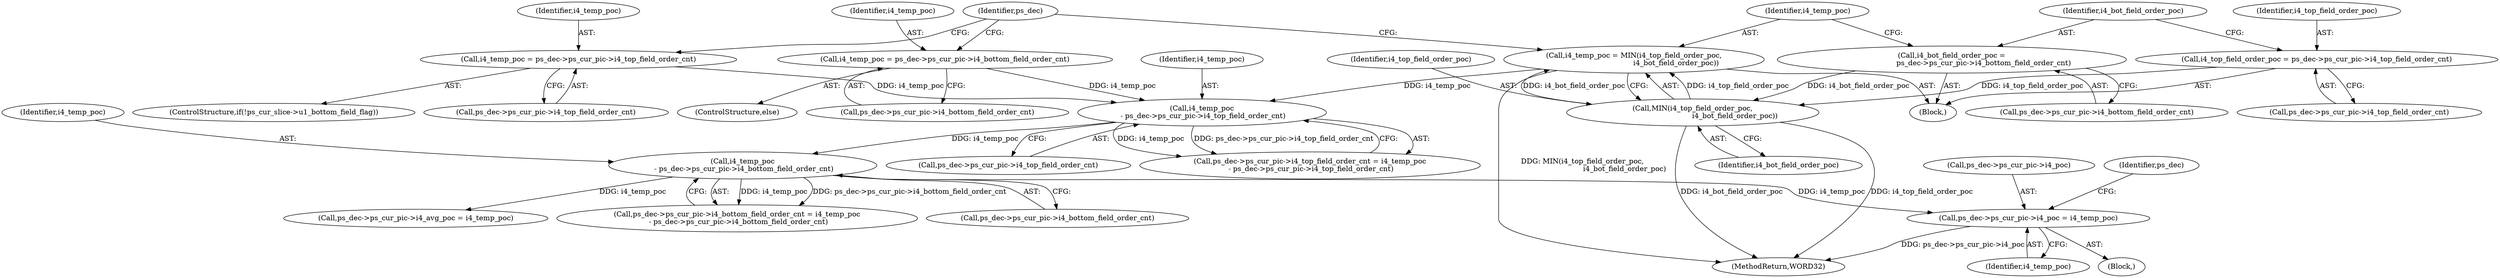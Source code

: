 digraph "0_Android_a78887bcffbc2995cf9ed72e0697acf560875e9e_2@pointer" {
"1001329" [label="(Call,ps_dec->ps_cur_pic->i4_poc = i4_temp_poc)"];
"1001322" [label="(Call,i4_temp_poc\n - ps_dec->ps_cur_pic->i4_bottom_field_order_cnt)"];
"1001309" [label="(Call,i4_temp_poc\n - ps_dec->ps_cur_pic->i4_top_field_order_cnt)"];
"1001277" [label="(Call,i4_temp_poc = MIN(i4_top_field_order_poc,\n                                     i4_bot_field_order_poc))"];
"1001279" [label="(Call,MIN(i4_top_field_order_poc,\n                                     i4_bot_field_order_poc))"];
"1001263" [label="(Call,i4_top_field_order_poc = ps_dec->ps_cur_pic->i4_top_field_order_cnt)"];
"1001270" [label="(Call,i4_bot_field_order_poc =\n                            ps_dec->ps_cur_pic->i4_bottom_field_order_cnt)"];
"1001288" [label="(Call,i4_temp_poc = ps_dec->ps_cur_pic->i4_top_field_order_cnt)"];
"1001296" [label="(Call,i4_temp_poc = ps_dec->ps_cur_pic->i4_bottom_field_order_cnt)"];
"1001288" [label="(Call,i4_temp_poc = ps_dec->ps_cur_pic->i4_top_field_order_cnt)"];
"1001264" [label="(Identifier,i4_top_field_order_poc)"];
"1001336" [label="(Call,ps_dec->ps_cur_pic->i4_avg_poc = i4_temp_poc)"];
"1001278" [label="(Identifier,i4_temp_poc)"];
"1001298" [label="(Call,ps_dec->ps_cur_pic->i4_bottom_field_order_cnt)"];
"1001306" [label="(Identifier,ps_dec)"];
"1001309" [label="(Call,i4_temp_poc\n - ps_dec->ps_cur_pic->i4_top_field_order_cnt)"];
"1001324" [label="(Call,ps_dec->ps_cur_pic->i4_bottom_field_order_cnt)"];
"1001290" [label="(Call,ps_dec->ps_cur_pic->i4_top_field_order_cnt)"];
"1001296" [label="(Call,i4_temp_poc = ps_dec->ps_cur_pic->i4_bottom_field_order_cnt)"];
"1001263" [label="(Call,i4_top_field_order_poc = ps_dec->ps_cur_pic->i4_top_field_order_cnt)"];
"1001279" [label="(Call,MIN(i4_top_field_order_poc,\n                                     i4_bot_field_order_poc))"];
"1001330" [label="(Call,ps_dec->ps_cur_pic->i4_poc)"];
"1001265" [label="(Call,ps_dec->ps_cur_pic->i4_top_field_order_cnt)"];
"1001271" [label="(Identifier,i4_bot_field_order_poc)"];
"1001270" [label="(Call,i4_bot_field_order_poc =\n                            ps_dec->ps_cur_pic->i4_bottom_field_order_cnt)"];
"1001335" [label="(Identifier,i4_temp_poc)"];
"1001297" [label="(Identifier,i4_temp_poc)"];
"1001323" [label="(Identifier,i4_temp_poc)"];
"1001322" [label="(Call,i4_temp_poc\n - ps_dec->ps_cur_pic->i4_bottom_field_order_cnt)"];
"1001310" [label="(Identifier,i4_temp_poc)"];
"1001303" [label="(Call,ps_dec->ps_cur_pic->i4_top_field_order_cnt = i4_temp_poc\n - ps_dec->ps_cur_pic->i4_top_field_order_cnt)"];
"1001283" [label="(ControlStructure,if(!ps_cur_slice->u1_bottom_field_flag))"];
"1002571" [label="(MethodReturn,WORD32)"];
"1001339" [label="(Identifier,ps_dec)"];
"1001316" [label="(Call,ps_dec->ps_cur_pic->i4_bottom_field_order_cnt = i4_temp_poc\n - ps_dec->ps_cur_pic->i4_bottom_field_order_cnt)"];
"1001280" [label="(Identifier,i4_top_field_order_poc)"];
"1001289" [label="(Identifier,i4_temp_poc)"];
"1001277" [label="(Call,i4_temp_poc = MIN(i4_top_field_order_poc,\n                                     i4_bot_field_order_poc))"];
"1001262" [label="(Block,)"];
"1001281" [label="(Identifier,i4_bot_field_order_poc)"];
"1001311" [label="(Call,ps_dec->ps_cur_pic->i4_top_field_order_cnt)"];
"1001253" [label="(Block,)"];
"1001295" [label="(ControlStructure,else)"];
"1001272" [label="(Call,ps_dec->ps_cur_pic->i4_bottom_field_order_cnt)"];
"1001329" [label="(Call,ps_dec->ps_cur_pic->i4_poc = i4_temp_poc)"];
"1001329" -> "1001253"  [label="AST: "];
"1001329" -> "1001335"  [label="CFG: "];
"1001330" -> "1001329"  [label="AST: "];
"1001335" -> "1001329"  [label="AST: "];
"1001339" -> "1001329"  [label="CFG: "];
"1001329" -> "1002571"  [label="DDG: ps_dec->ps_cur_pic->i4_poc"];
"1001322" -> "1001329"  [label="DDG: i4_temp_poc"];
"1001322" -> "1001316"  [label="AST: "];
"1001322" -> "1001324"  [label="CFG: "];
"1001323" -> "1001322"  [label="AST: "];
"1001324" -> "1001322"  [label="AST: "];
"1001316" -> "1001322"  [label="CFG: "];
"1001322" -> "1001316"  [label="DDG: i4_temp_poc"];
"1001322" -> "1001316"  [label="DDG: ps_dec->ps_cur_pic->i4_bottom_field_order_cnt"];
"1001309" -> "1001322"  [label="DDG: i4_temp_poc"];
"1001322" -> "1001336"  [label="DDG: i4_temp_poc"];
"1001309" -> "1001303"  [label="AST: "];
"1001309" -> "1001311"  [label="CFG: "];
"1001310" -> "1001309"  [label="AST: "];
"1001311" -> "1001309"  [label="AST: "];
"1001303" -> "1001309"  [label="CFG: "];
"1001309" -> "1001303"  [label="DDG: i4_temp_poc"];
"1001309" -> "1001303"  [label="DDG: ps_dec->ps_cur_pic->i4_top_field_order_cnt"];
"1001277" -> "1001309"  [label="DDG: i4_temp_poc"];
"1001288" -> "1001309"  [label="DDG: i4_temp_poc"];
"1001296" -> "1001309"  [label="DDG: i4_temp_poc"];
"1001277" -> "1001262"  [label="AST: "];
"1001277" -> "1001279"  [label="CFG: "];
"1001278" -> "1001277"  [label="AST: "];
"1001279" -> "1001277"  [label="AST: "];
"1001306" -> "1001277"  [label="CFG: "];
"1001277" -> "1002571"  [label="DDG: MIN(i4_top_field_order_poc,\n                                     i4_bot_field_order_poc)"];
"1001279" -> "1001277"  [label="DDG: i4_top_field_order_poc"];
"1001279" -> "1001277"  [label="DDG: i4_bot_field_order_poc"];
"1001279" -> "1001281"  [label="CFG: "];
"1001280" -> "1001279"  [label="AST: "];
"1001281" -> "1001279"  [label="AST: "];
"1001279" -> "1002571"  [label="DDG: i4_top_field_order_poc"];
"1001279" -> "1002571"  [label="DDG: i4_bot_field_order_poc"];
"1001263" -> "1001279"  [label="DDG: i4_top_field_order_poc"];
"1001270" -> "1001279"  [label="DDG: i4_bot_field_order_poc"];
"1001263" -> "1001262"  [label="AST: "];
"1001263" -> "1001265"  [label="CFG: "];
"1001264" -> "1001263"  [label="AST: "];
"1001265" -> "1001263"  [label="AST: "];
"1001271" -> "1001263"  [label="CFG: "];
"1001270" -> "1001262"  [label="AST: "];
"1001270" -> "1001272"  [label="CFG: "];
"1001271" -> "1001270"  [label="AST: "];
"1001272" -> "1001270"  [label="AST: "];
"1001278" -> "1001270"  [label="CFG: "];
"1001288" -> "1001283"  [label="AST: "];
"1001288" -> "1001290"  [label="CFG: "];
"1001289" -> "1001288"  [label="AST: "];
"1001290" -> "1001288"  [label="AST: "];
"1001306" -> "1001288"  [label="CFG: "];
"1001296" -> "1001295"  [label="AST: "];
"1001296" -> "1001298"  [label="CFG: "];
"1001297" -> "1001296"  [label="AST: "];
"1001298" -> "1001296"  [label="AST: "];
"1001306" -> "1001296"  [label="CFG: "];
}
